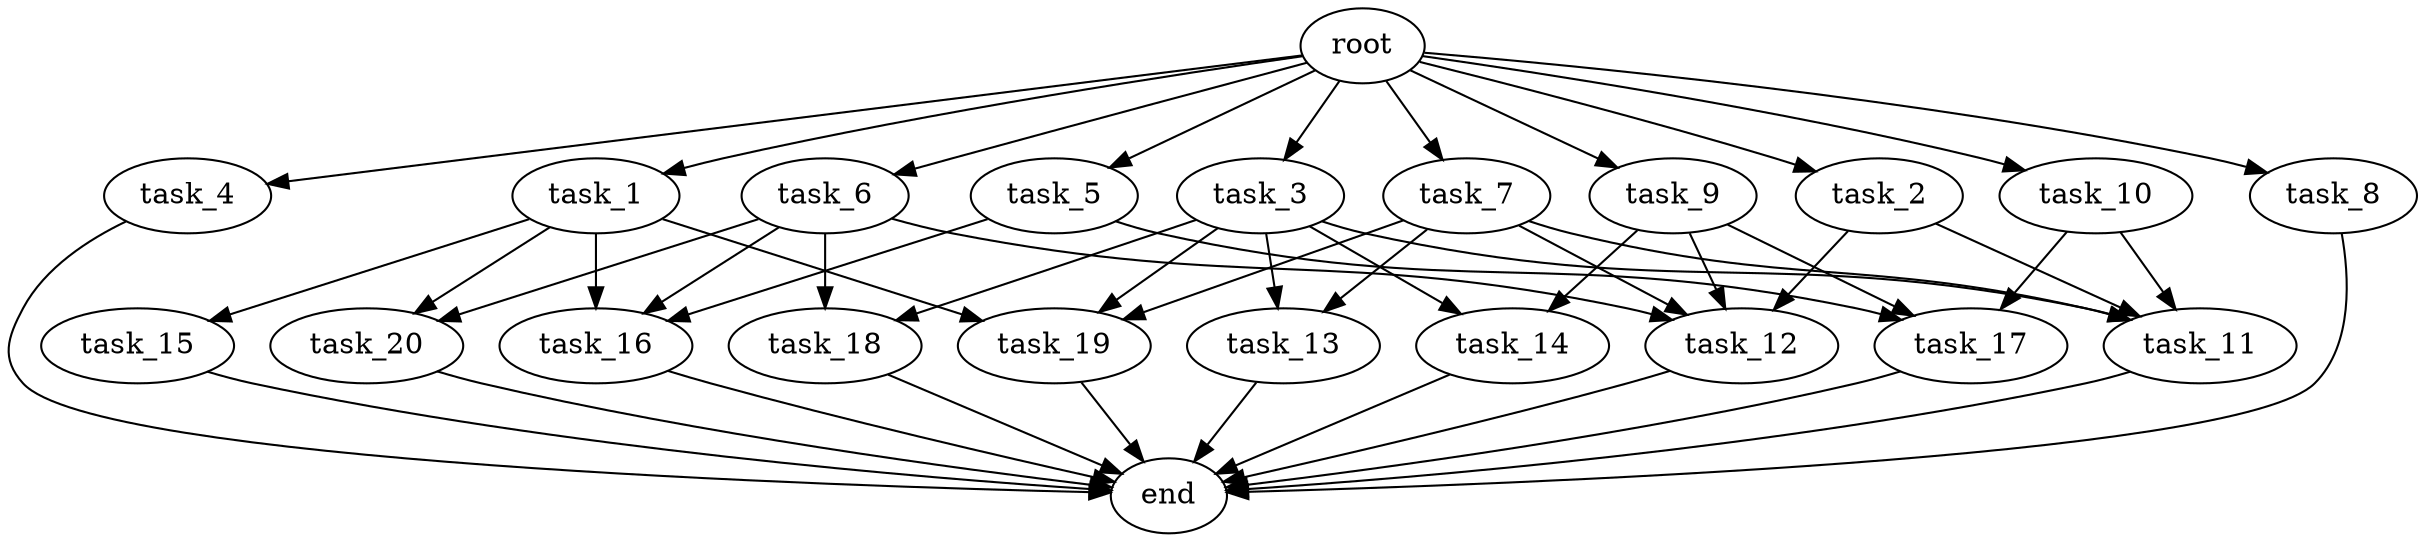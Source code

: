 digraph G {
  root [size="0.000000e+00"];
  task_1 [size="9.801625e+10"];
  task_2 [size="8.183956e+10"];
  task_3 [size="9.546134e+10"];
  task_4 [size="8.046354e+10"];
  task_5 [size="2.905236e+10"];
  task_6 [size="2.877016e+10"];
  task_7 [size="7.141699e+10"];
  task_8 [size="3.464289e+10"];
  task_9 [size="4.424319e+10"];
  task_10 [size="2.565183e+10"];
  task_11 [size="4.791314e+10"];
  task_12 [size="2.021478e+10"];
  task_13 [size="5.386241e+10"];
  task_14 [size="9.330306e+10"];
  task_15 [size="6.962017e+10"];
  task_16 [size="1.373592e+10"];
  task_17 [size="6.157155e+10"];
  task_18 [size="5.868718e+10"];
  task_19 [size="2.425338e+10"];
  task_20 [size="6.698670e+10"];
  end [size="0.000000e+00"];

  root -> task_1 [size="1.000000e-12"];
  root -> task_2 [size="1.000000e-12"];
  root -> task_3 [size="1.000000e-12"];
  root -> task_4 [size="1.000000e-12"];
  root -> task_5 [size="1.000000e-12"];
  root -> task_6 [size="1.000000e-12"];
  root -> task_7 [size="1.000000e-12"];
  root -> task_8 [size="1.000000e-12"];
  root -> task_9 [size="1.000000e-12"];
  root -> task_10 [size="1.000000e-12"];
  task_1 -> task_15 [size="6.962017e+08"];
  task_1 -> task_16 [size="4.578641e+07"];
  task_1 -> task_19 [size="8.084460e+07"];
  task_1 -> task_20 [size="3.349335e+08"];
  task_2 -> task_11 [size="1.197828e+08"];
  task_2 -> task_12 [size="5.053695e+07"];
  task_3 -> task_11 [size="1.197828e+08"];
  task_3 -> task_13 [size="2.693120e+08"];
  task_3 -> task_14 [size="4.665153e+08"];
  task_3 -> task_18 [size="2.934359e+08"];
  task_3 -> task_19 [size="8.084460e+07"];
  task_4 -> end [size="1.000000e-12"];
  task_5 -> task_16 [size="4.578641e+07"];
  task_5 -> task_17 [size="2.052385e+08"];
  task_6 -> task_12 [size="5.053695e+07"];
  task_6 -> task_16 [size="4.578641e+07"];
  task_6 -> task_18 [size="2.934359e+08"];
  task_6 -> task_20 [size="3.349335e+08"];
  task_7 -> task_11 [size="1.197828e+08"];
  task_7 -> task_12 [size="5.053695e+07"];
  task_7 -> task_13 [size="2.693120e+08"];
  task_7 -> task_19 [size="8.084460e+07"];
  task_8 -> end [size="1.000000e-12"];
  task_9 -> task_12 [size="5.053695e+07"];
  task_9 -> task_14 [size="4.665153e+08"];
  task_9 -> task_17 [size="2.052385e+08"];
  task_10 -> task_11 [size="1.197828e+08"];
  task_10 -> task_17 [size="2.052385e+08"];
  task_11 -> end [size="1.000000e-12"];
  task_12 -> end [size="1.000000e-12"];
  task_13 -> end [size="1.000000e-12"];
  task_14 -> end [size="1.000000e-12"];
  task_15 -> end [size="1.000000e-12"];
  task_16 -> end [size="1.000000e-12"];
  task_17 -> end [size="1.000000e-12"];
  task_18 -> end [size="1.000000e-12"];
  task_19 -> end [size="1.000000e-12"];
  task_20 -> end [size="1.000000e-12"];
}
